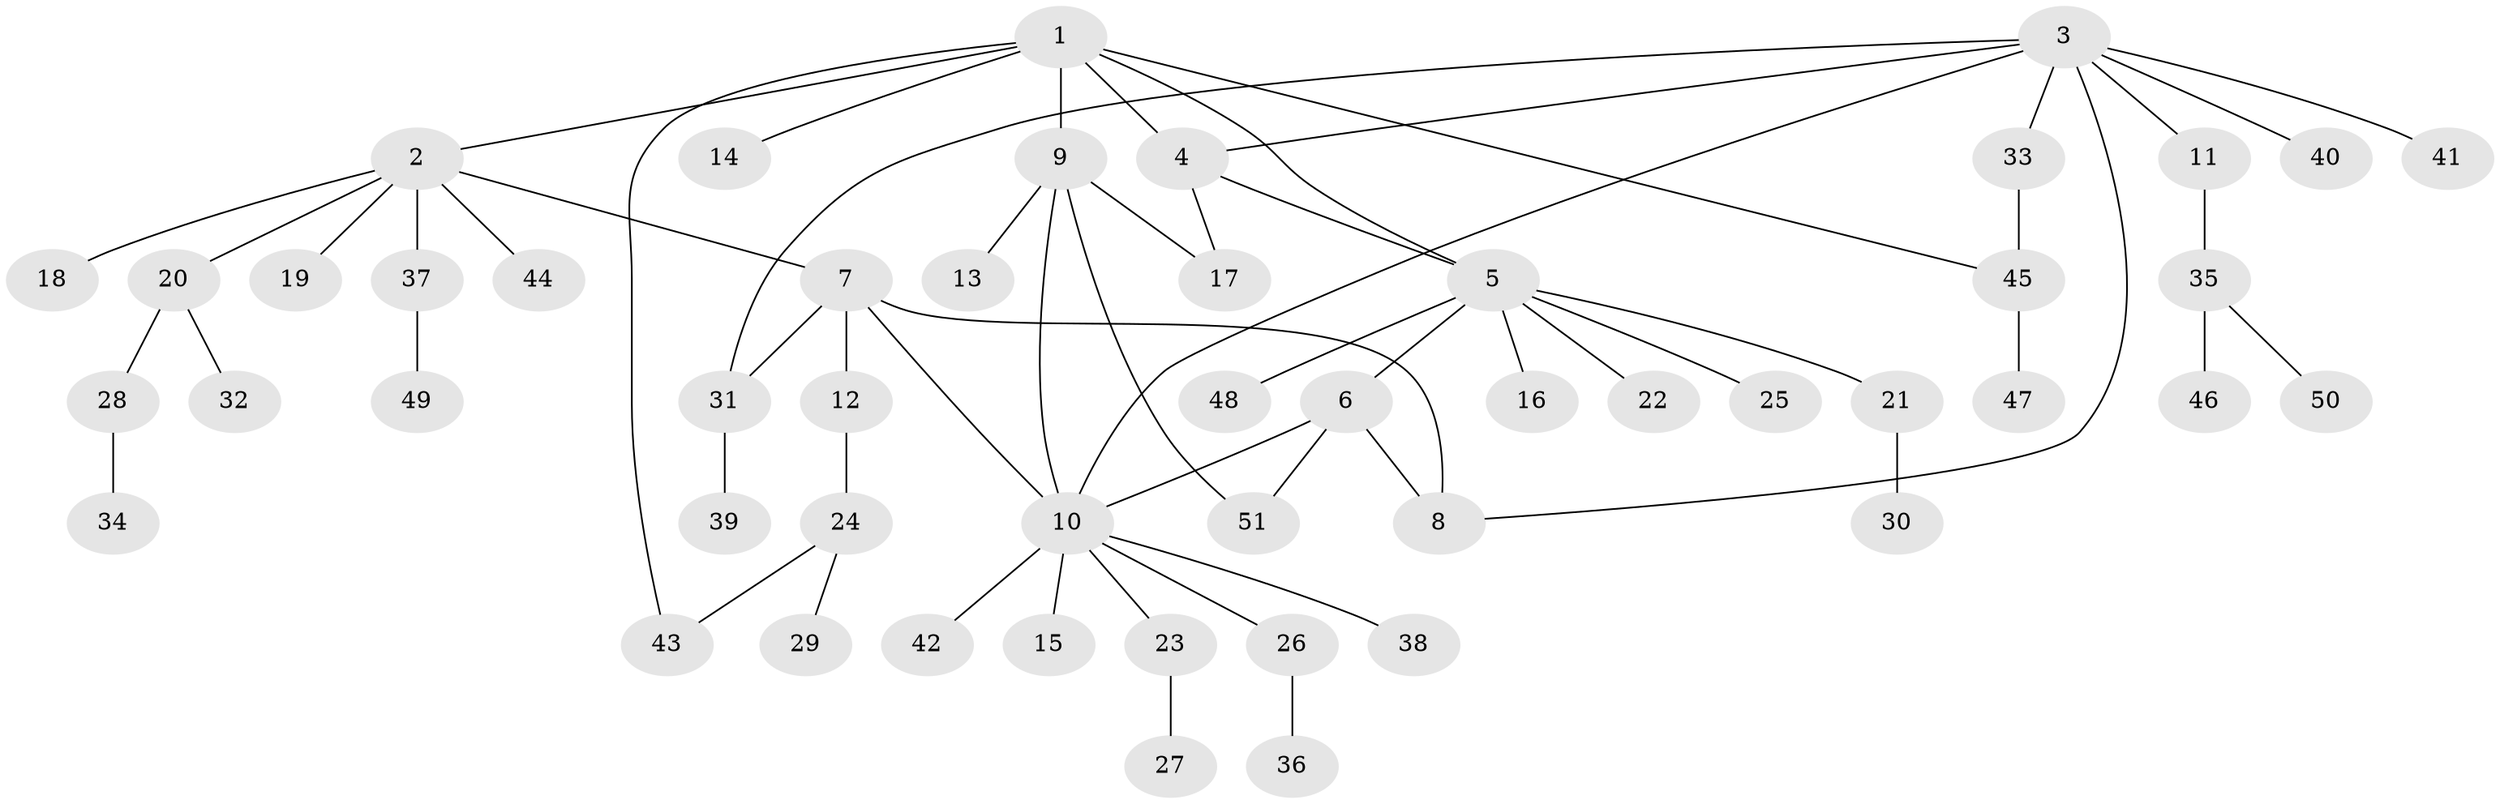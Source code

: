// coarse degree distribution, {9: 0.03333333333333333, 8: 0.06666666666666667, 4: 0.06666666666666667, 6: 0.03333333333333333, 5: 0.06666666666666667, 2: 0.16666666666666666, 1: 0.5333333333333333, 3: 0.03333333333333333}
// Generated by graph-tools (version 1.1) at 2025/19/03/04/25 18:19:48]
// undirected, 51 vertices, 61 edges
graph export_dot {
graph [start="1"]
  node [color=gray90,style=filled];
  1;
  2;
  3;
  4;
  5;
  6;
  7;
  8;
  9;
  10;
  11;
  12;
  13;
  14;
  15;
  16;
  17;
  18;
  19;
  20;
  21;
  22;
  23;
  24;
  25;
  26;
  27;
  28;
  29;
  30;
  31;
  32;
  33;
  34;
  35;
  36;
  37;
  38;
  39;
  40;
  41;
  42;
  43;
  44;
  45;
  46;
  47;
  48;
  49;
  50;
  51;
  1 -- 2;
  1 -- 4;
  1 -- 5;
  1 -- 9;
  1 -- 14;
  1 -- 43;
  1 -- 45;
  2 -- 7;
  2 -- 18;
  2 -- 19;
  2 -- 20;
  2 -- 37;
  2 -- 44;
  3 -- 4;
  3 -- 8;
  3 -- 10;
  3 -- 11;
  3 -- 31;
  3 -- 33;
  3 -- 40;
  3 -- 41;
  4 -- 5;
  4 -- 17;
  5 -- 6;
  5 -- 16;
  5 -- 21;
  5 -- 22;
  5 -- 25;
  5 -- 48;
  6 -- 8;
  6 -- 10;
  6 -- 51;
  7 -- 8;
  7 -- 10;
  7 -- 12;
  7 -- 31;
  9 -- 10;
  9 -- 13;
  9 -- 17;
  9 -- 51;
  10 -- 15;
  10 -- 23;
  10 -- 26;
  10 -- 38;
  10 -- 42;
  11 -- 35;
  12 -- 24;
  20 -- 28;
  20 -- 32;
  21 -- 30;
  23 -- 27;
  24 -- 29;
  24 -- 43;
  26 -- 36;
  28 -- 34;
  31 -- 39;
  33 -- 45;
  35 -- 46;
  35 -- 50;
  37 -- 49;
  45 -- 47;
}
